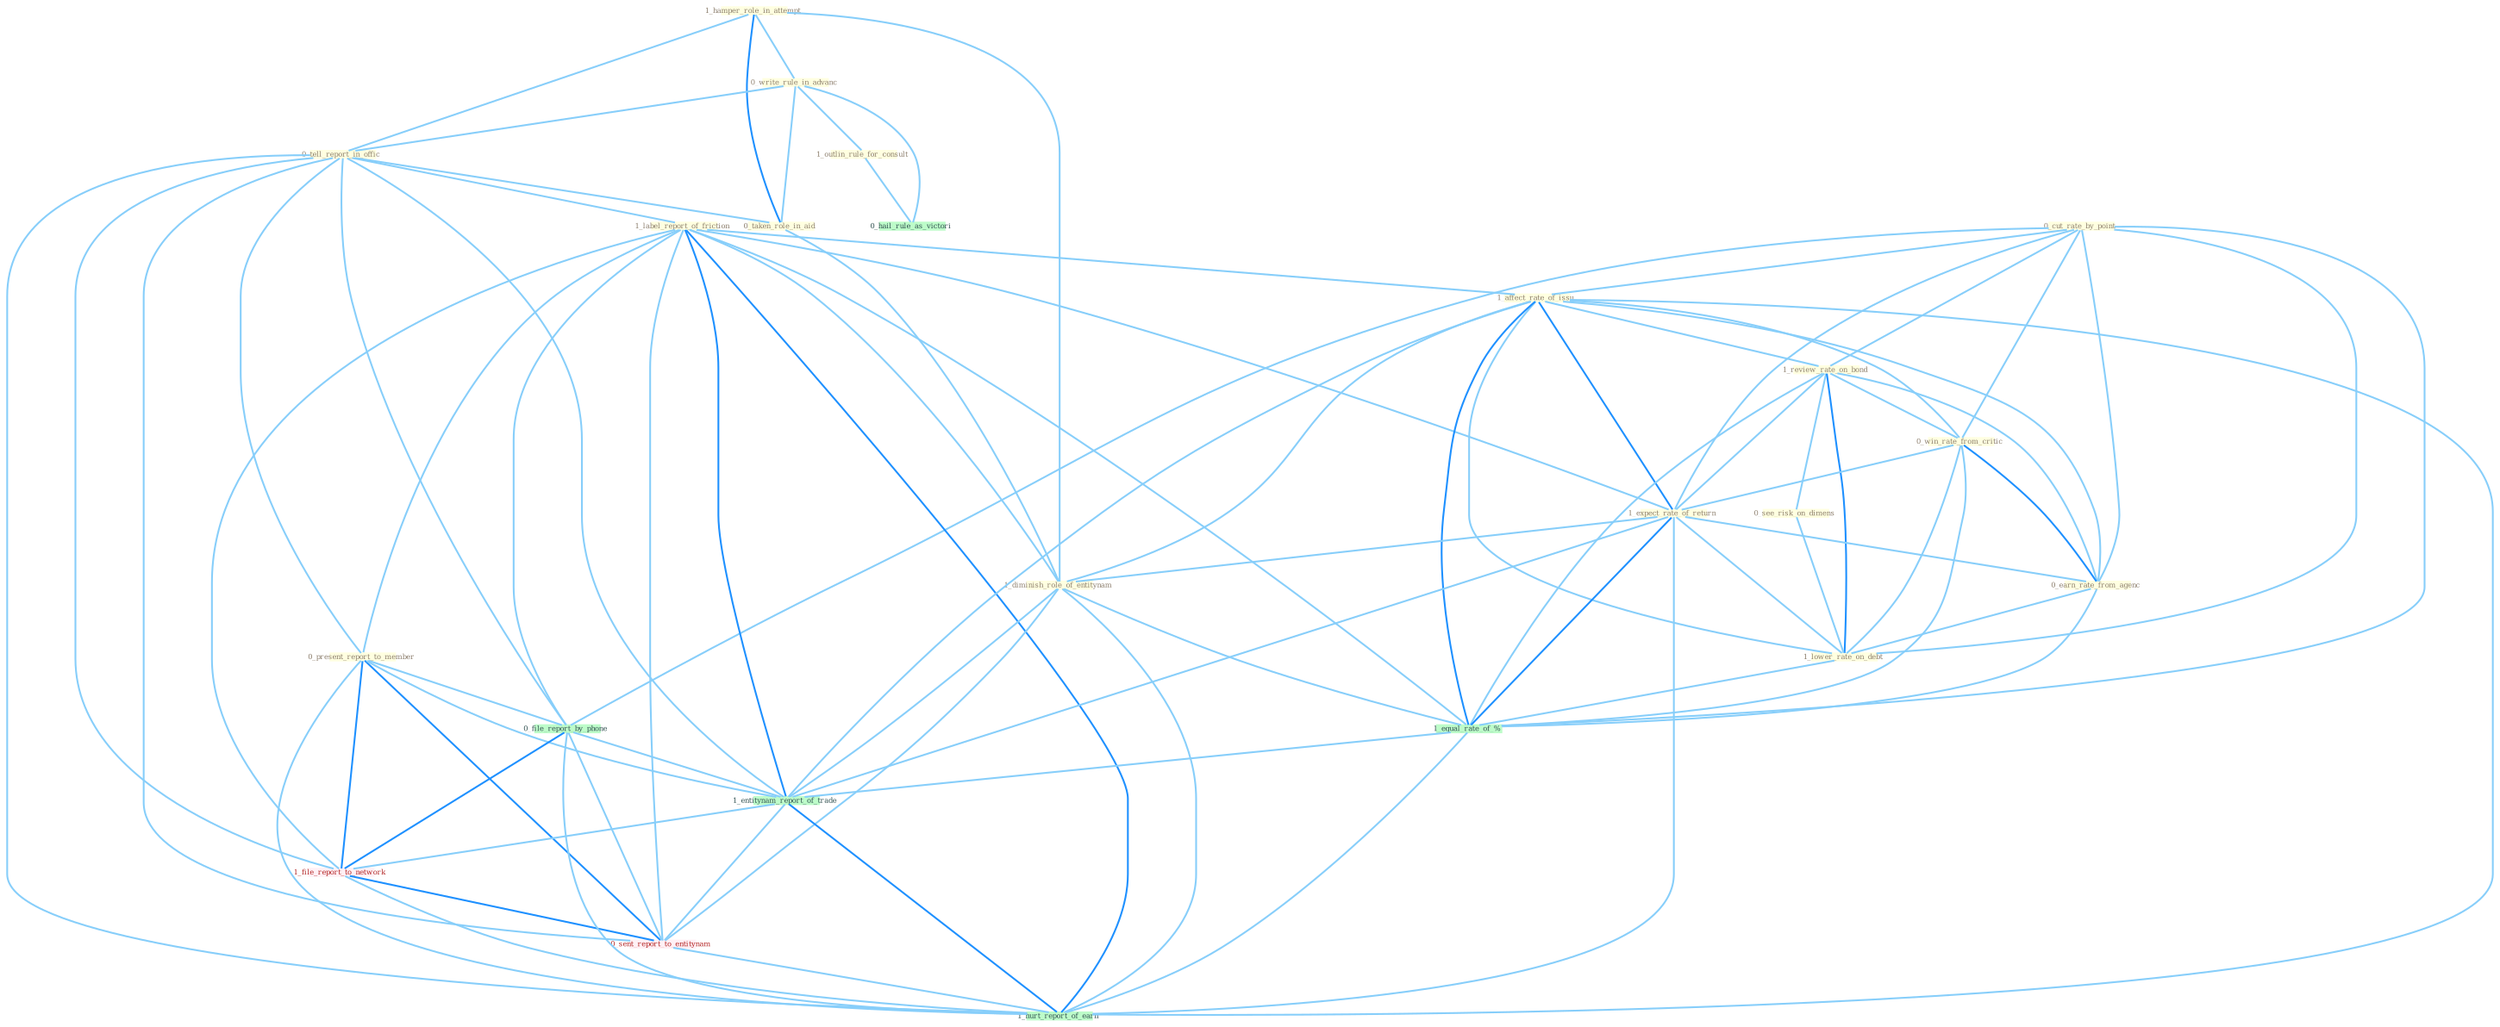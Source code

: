 Graph G{ 
    node
    [shape=polygon,style=filled,width=.5,height=.06,color="#BDFCC9",fixedsize=true,fontsize=4,
    fontcolor="#2f4f4f"];
    {node
    [color="#ffffe0", fontcolor="#8b7d6b"] "1_hamper_role_in_attempt " "0_write_rule_in_advanc " "0_tell_report_in_offic " "0_cut_rate_by_point " "1_label_report_of_friction " "1_affect_rate_of_issu " "1_review_rate_on_bond " "0_see_risk_on_dimens " "0_win_rate_from_critic " "1_outlin_rule_for_consult " "0_taken_role_in_aid " "1_expect_rate_of_return " "0_present_report_to_member " "1_diminish_role_of_entitynam " "0_earn_rate_from_agenc " "1_lower_rate_on_debt "}
{node [color="#fff0f5", fontcolor="#b22222"] "1_file_report_to_network " "0_sent_report_to_entitynam "}
edge [color="#B0E2FF"];

	"1_hamper_role_in_attempt " -- "0_write_rule_in_advanc " [w="1", color="#87cefa" ];
	"1_hamper_role_in_attempt " -- "0_tell_report_in_offic " [w="1", color="#87cefa" ];
	"1_hamper_role_in_attempt " -- "0_taken_role_in_aid " [w="2", color="#1e90ff" , len=0.8];
	"1_hamper_role_in_attempt " -- "1_diminish_role_of_entitynam " [w="1", color="#87cefa" ];
	"0_write_rule_in_advanc " -- "0_tell_report_in_offic " [w="1", color="#87cefa" ];
	"0_write_rule_in_advanc " -- "1_outlin_rule_for_consult " [w="1", color="#87cefa" ];
	"0_write_rule_in_advanc " -- "0_taken_role_in_aid " [w="1", color="#87cefa" ];
	"0_write_rule_in_advanc " -- "0_hail_rule_as_victori " [w="1", color="#87cefa" ];
	"0_tell_report_in_offic " -- "1_label_report_of_friction " [w="1", color="#87cefa" ];
	"0_tell_report_in_offic " -- "0_taken_role_in_aid " [w="1", color="#87cefa" ];
	"0_tell_report_in_offic " -- "0_present_report_to_member " [w="1", color="#87cefa" ];
	"0_tell_report_in_offic " -- "0_file_report_by_phone " [w="1", color="#87cefa" ];
	"0_tell_report_in_offic " -- "1_entitynam_report_of_trade " [w="1", color="#87cefa" ];
	"0_tell_report_in_offic " -- "1_file_report_to_network " [w="1", color="#87cefa" ];
	"0_tell_report_in_offic " -- "0_sent_report_to_entitynam " [w="1", color="#87cefa" ];
	"0_tell_report_in_offic " -- "1_hurt_report_of_earn " [w="1", color="#87cefa" ];
	"0_cut_rate_by_point " -- "1_affect_rate_of_issu " [w="1", color="#87cefa" ];
	"0_cut_rate_by_point " -- "1_review_rate_on_bond " [w="1", color="#87cefa" ];
	"0_cut_rate_by_point " -- "0_win_rate_from_critic " [w="1", color="#87cefa" ];
	"0_cut_rate_by_point " -- "1_expect_rate_of_return " [w="1", color="#87cefa" ];
	"0_cut_rate_by_point " -- "0_earn_rate_from_agenc " [w="1", color="#87cefa" ];
	"0_cut_rate_by_point " -- "1_lower_rate_on_debt " [w="1", color="#87cefa" ];
	"0_cut_rate_by_point " -- "0_file_report_by_phone " [w="1", color="#87cefa" ];
	"0_cut_rate_by_point " -- "1_equal_rate_of_% " [w="1", color="#87cefa" ];
	"1_label_report_of_friction " -- "1_affect_rate_of_issu " [w="1", color="#87cefa" ];
	"1_label_report_of_friction " -- "1_expect_rate_of_return " [w="1", color="#87cefa" ];
	"1_label_report_of_friction " -- "0_present_report_to_member " [w="1", color="#87cefa" ];
	"1_label_report_of_friction " -- "1_diminish_role_of_entitynam " [w="1", color="#87cefa" ];
	"1_label_report_of_friction " -- "0_file_report_by_phone " [w="1", color="#87cefa" ];
	"1_label_report_of_friction " -- "1_equal_rate_of_% " [w="1", color="#87cefa" ];
	"1_label_report_of_friction " -- "1_entitynam_report_of_trade " [w="2", color="#1e90ff" , len=0.8];
	"1_label_report_of_friction " -- "1_file_report_to_network " [w="1", color="#87cefa" ];
	"1_label_report_of_friction " -- "0_sent_report_to_entitynam " [w="1", color="#87cefa" ];
	"1_label_report_of_friction " -- "1_hurt_report_of_earn " [w="2", color="#1e90ff" , len=0.8];
	"1_affect_rate_of_issu " -- "1_review_rate_on_bond " [w="1", color="#87cefa" ];
	"1_affect_rate_of_issu " -- "0_win_rate_from_critic " [w="1", color="#87cefa" ];
	"1_affect_rate_of_issu " -- "1_expect_rate_of_return " [w="2", color="#1e90ff" , len=0.8];
	"1_affect_rate_of_issu " -- "1_diminish_role_of_entitynam " [w="1", color="#87cefa" ];
	"1_affect_rate_of_issu " -- "0_earn_rate_from_agenc " [w="1", color="#87cefa" ];
	"1_affect_rate_of_issu " -- "1_lower_rate_on_debt " [w="1", color="#87cefa" ];
	"1_affect_rate_of_issu " -- "1_equal_rate_of_% " [w="2", color="#1e90ff" , len=0.8];
	"1_affect_rate_of_issu " -- "1_entitynam_report_of_trade " [w="1", color="#87cefa" ];
	"1_affect_rate_of_issu " -- "1_hurt_report_of_earn " [w="1", color="#87cefa" ];
	"1_review_rate_on_bond " -- "0_see_risk_on_dimens " [w="1", color="#87cefa" ];
	"1_review_rate_on_bond " -- "0_win_rate_from_critic " [w="1", color="#87cefa" ];
	"1_review_rate_on_bond " -- "1_expect_rate_of_return " [w="1", color="#87cefa" ];
	"1_review_rate_on_bond " -- "0_earn_rate_from_agenc " [w="1", color="#87cefa" ];
	"1_review_rate_on_bond " -- "1_lower_rate_on_debt " [w="2", color="#1e90ff" , len=0.8];
	"1_review_rate_on_bond " -- "1_equal_rate_of_% " [w="1", color="#87cefa" ];
	"0_see_risk_on_dimens " -- "1_lower_rate_on_debt " [w="1", color="#87cefa" ];
	"0_win_rate_from_critic " -- "1_expect_rate_of_return " [w="1", color="#87cefa" ];
	"0_win_rate_from_critic " -- "0_earn_rate_from_agenc " [w="2", color="#1e90ff" , len=0.8];
	"0_win_rate_from_critic " -- "1_lower_rate_on_debt " [w="1", color="#87cefa" ];
	"0_win_rate_from_critic " -- "1_equal_rate_of_% " [w="1", color="#87cefa" ];
	"1_outlin_rule_for_consult " -- "0_hail_rule_as_victori " [w="1", color="#87cefa" ];
	"0_taken_role_in_aid " -- "1_diminish_role_of_entitynam " [w="1", color="#87cefa" ];
	"1_expect_rate_of_return " -- "1_diminish_role_of_entitynam " [w="1", color="#87cefa" ];
	"1_expect_rate_of_return " -- "0_earn_rate_from_agenc " [w="1", color="#87cefa" ];
	"1_expect_rate_of_return " -- "1_lower_rate_on_debt " [w="1", color="#87cefa" ];
	"1_expect_rate_of_return " -- "1_equal_rate_of_% " [w="2", color="#1e90ff" , len=0.8];
	"1_expect_rate_of_return " -- "1_entitynam_report_of_trade " [w="1", color="#87cefa" ];
	"1_expect_rate_of_return " -- "1_hurt_report_of_earn " [w="1", color="#87cefa" ];
	"0_present_report_to_member " -- "0_file_report_by_phone " [w="1", color="#87cefa" ];
	"0_present_report_to_member " -- "1_entitynam_report_of_trade " [w="1", color="#87cefa" ];
	"0_present_report_to_member " -- "1_file_report_to_network " [w="2", color="#1e90ff" , len=0.8];
	"0_present_report_to_member " -- "0_sent_report_to_entitynam " [w="2", color="#1e90ff" , len=0.8];
	"0_present_report_to_member " -- "1_hurt_report_of_earn " [w="1", color="#87cefa" ];
	"1_diminish_role_of_entitynam " -- "1_equal_rate_of_% " [w="1", color="#87cefa" ];
	"1_diminish_role_of_entitynam " -- "1_entitynam_report_of_trade " [w="1", color="#87cefa" ];
	"1_diminish_role_of_entitynam " -- "0_sent_report_to_entitynam " [w="1", color="#87cefa" ];
	"1_diminish_role_of_entitynam " -- "1_hurt_report_of_earn " [w="1", color="#87cefa" ];
	"0_earn_rate_from_agenc " -- "1_lower_rate_on_debt " [w="1", color="#87cefa" ];
	"0_earn_rate_from_agenc " -- "1_equal_rate_of_% " [w="1", color="#87cefa" ];
	"1_lower_rate_on_debt " -- "1_equal_rate_of_% " [w="1", color="#87cefa" ];
	"0_file_report_by_phone " -- "1_entitynam_report_of_trade " [w="1", color="#87cefa" ];
	"0_file_report_by_phone " -- "1_file_report_to_network " [w="2", color="#1e90ff" , len=0.8];
	"0_file_report_by_phone " -- "0_sent_report_to_entitynam " [w="1", color="#87cefa" ];
	"0_file_report_by_phone " -- "1_hurt_report_of_earn " [w="1", color="#87cefa" ];
	"1_equal_rate_of_% " -- "1_entitynam_report_of_trade " [w="1", color="#87cefa" ];
	"1_equal_rate_of_% " -- "1_hurt_report_of_earn " [w="1", color="#87cefa" ];
	"1_entitynam_report_of_trade " -- "1_file_report_to_network " [w="1", color="#87cefa" ];
	"1_entitynam_report_of_trade " -- "0_sent_report_to_entitynam " [w="1", color="#87cefa" ];
	"1_entitynam_report_of_trade " -- "1_hurt_report_of_earn " [w="2", color="#1e90ff" , len=0.8];
	"1_file_report_to_network " -- "0_sent_report_to_entitynam " [w="2", color="#1e90ff" , len=0.8];
	"1_file_report_to_network " -- "1_hurt_report_of_earn " [w="1", color="#87cefa" ];
	"0_sent_report_to_entitynam " -- "1_hurt_report_of_earn " [w="1", color="#87cefa" ];
}
